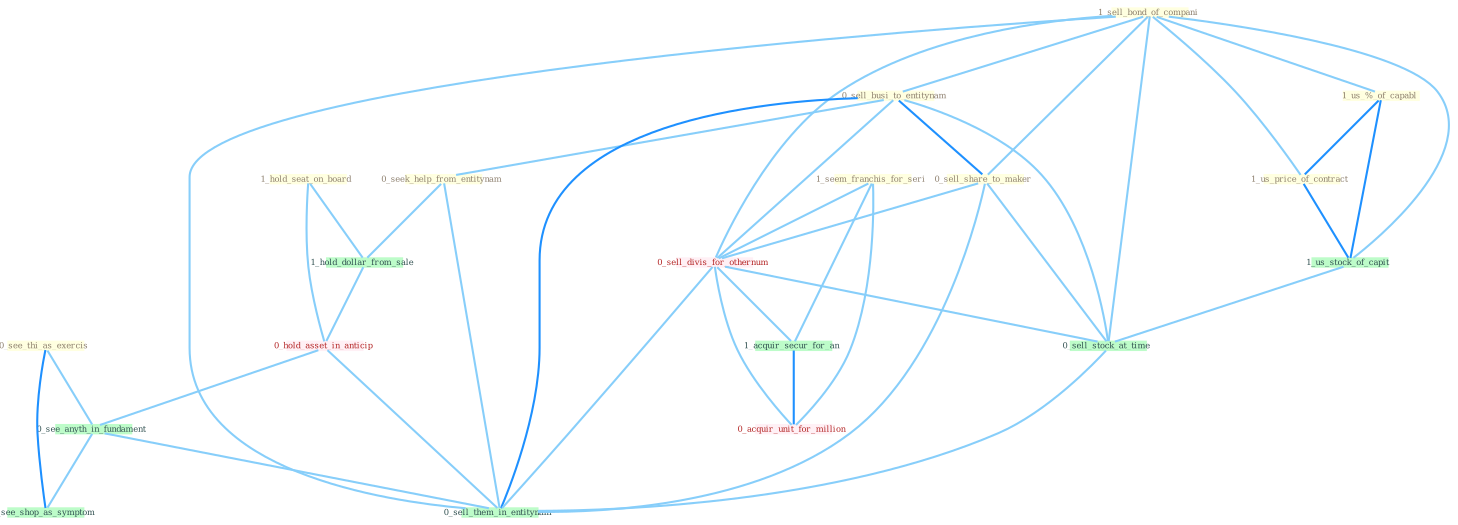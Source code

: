 Graph G{ 
    node
    [shape=polygon,style=filled,width=.5,height=.06,color="#BDFCC9",fixedsize=true,fontsize=4,
    fontcolor="#2f4f4f"];
    {node
    [color="#ffffe0", fontcolor="#8b7d6b"] "0_see_thi_as_exercis " "1_sell_bond_of_compani " "1_us_%_of_capabl " "1_hold_seat_on_board " "0_sell_busi_to_entitynam " "1_us_price_of_contract " "1_seem_franchis_for_seri " "0_sell_share_to_maker " "0_seek_help_from_entitynam "}
{node [color="#fff0f5", fontcolor="#b22222"] "0_sell_divis_for_othernum " "0_hold_asset_in_anticip " "0_acquir_unit_for_million "}
edge [color="#B0E2FF"];

	"0_see_thi_as_exercis " -- "0_see_anyth_in_fundament " [w="1", color="#87cefa" ];
	"0_see_thi_as_exercis " -- "0_see_shop_as_symptom " [w="2", color="#1e90ff" , len=0.8];
	"1_sell_bond_of_compani " -- "1_us_%_of_capabl " [w="1", color="#87cefa" ];
	"1_sell_bond_of_compani " -- "0_sell_busi_to_entitynam " [w="1", color="#87cefa" ];
	"1_sell_bond_of_compani " -- "1_us_price_of_contract " [w="1", color="#87cefa" ];
	"1_sell_bond_of_compani " -- "0_sell_share_to_maker " [w="1", color="#87cefa" ];
	"1_sell_bond_of_compani " -- "0_sell_divis_for_othernum " [w="1", color="#87cefa" ];
	"1_sell_bond_of_compani " -- "1_us_stock_of_capit " [w="1", color="#87cefa" ];
	"1_sell_bond_of_compani " -- "0_sell_stock_at_time " [w="1", color="#87cefa" ];
	"1_sell_bond_of_compani " -- "0_sell_them_in_entitynam " [w="1", color="#87cefa" ];
	"1_us_%_of_capabl " -- "1_us_price_of_contract " [w="2", color="#1e90ff" , len=0.8];
	"1_us_%_of_capabl " -- "1_us_stock_of_capit " [w="2", color="#1e90ff" , len=0.8];
	"1_hold_seat_on_board " -- "1_hold_dollar_from_sale " [w="1", color="#87cefa" ];
	"1_hold_seat_on_board " -- "0_hold_asset_in_anticip " [w="1", color="#87cefa" ];
	"0_sell_busi_to_entitynam " -- "0_sell_share_to_maker " [w="2", color="#1e90ff" , len=0.8];
	"0_sell_busi_to_entitynam " -- "0_seek_help_from_entitynam " [w="1", color="#87cefa" ];
	"0_sell_busi_to_entitynam " -- "0_sell_divis_for_othernum " [w="1", color="#87cefa" ];
	"0_sell_busi_to_entitynam " -- "0_sell_stock_at_time " [w="1", color="#87cefa" ];
	"0_sell_busi_to_entitynam " -- "0_sell_them_in_entitynam " [w="2", color="#1e90ff" , len=0.8];
	"1_us_price_of_contract " -- "1_us_stock_of_capit " [w="2", color="#1e90ff" , len=0.8];
	"1_seem_franchis_for_seri " -- "0_sell_divis_for_othernum " [w="1", color="#87cefa" ];
	"1_seem_franchis_for_seri " -- "1_acquir_secur_for_an " [w="1", color="#87cefa" ];
	"1_seem_franchis_for_seri " -- "0_acquir_unit_for_million " [w="1", color="#87cefa" ];
	"0_sell_share_to_maker " -- "0_sell_divis_for_othernum " [w="1", color="#87cefa" ];
	"0_sell_share_to_maker " -- "0_sell_stock_at_time " [w="1", color="#87cefa" ];
	"0_sell_share_to_maker " -- "0_sell_them_in_entitynam " [w="1", color="#87cefa" ];
	"0_seek_help_from_entitynam " -- "1_hold_dollar_from_sale " [w="1", color="#87cefa" ];
	"0_seek_help_from_entitynam " -- "0_sell_them_in_entitynam " [w="1", color="#87cefa" ];
	"0_sell_divis_for_othernum " -- "1_acquir_secur_for_an " [w="1", color="#87cefa" ];
	"0_sell_divis_for_othernum " -- "0_sell_stock_at_time " [w="1", color="#87cefa" ];
	"0_sell_divis_for_othernum " -- "0_acquir_unit_for_million " [w="1", color="#87cefa" ];
	"0_sell_divis_for_othernum " -- "0_sell_them_in_entitynam " [w="1", color="#87cefa" ];
	"1_acquir_secur_for_an " -- "0_acquir_unit_for_million " [w="2", color="#1e90ff" , len=0.8];
	"1_us_stock_of_capit " -- "0_sell_stock_at_time " [w="1", color="#87cefa" ];
	"1_hold_dollar_from_sale " -- "0_hold_asset_in_anticip " [w="1", color="#87cefa" ];
	"0_hold_asset_in_anticip " -- "0_see_anyth_in_fundament " [w="1", color="#87cefa" ];
	"0_hold_asset_in_anticip " -- "0_sell_them_in_entitynam " [w="1", color="#87cefa" ];
	"0_sell_stock_at_time " -- "0_sell_them_in_entitynam " [w="1", color="#87cefa" ];
	"0_see_anyth_in_fundament " -- "0_see_shop_as_symptom " [w="1", color="#87cefa" ];
	"0_see_anyth_in_fundament " -- "0_sell_them_in_entitynam " [w="1", color="#87cefa" ];
}